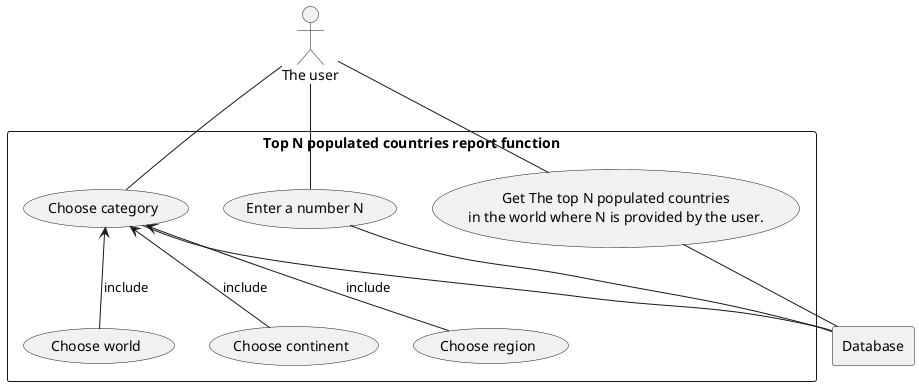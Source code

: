@startuml

actor user as "The user"

rectangle Database

rectangle "Top N populated countries report function" {


    usecase world as "Choose world"
    usecase continent as "Choose continent"
    usecase region as "Choose region"
    usecase cc as "Choose category"
    usecase N as "Enter a number N "
    usecase UC as "Get The top N populated countries
    in the world where N is provided by the user."

    user -- UC
    user -- cc
    user -- N
    cc <-- world : include
    cc <-- continent : include
    cc <-- region : include

    UC -- Database
    cc -- Database
    N -- Database

}

@enduml